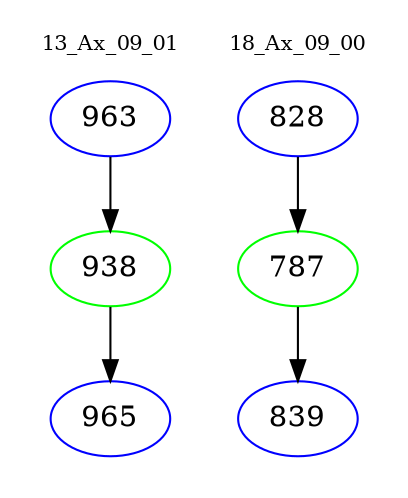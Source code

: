 digraph{
subgraph cluster_0 {
color = white
label = "13_Ax_09_01";
fontsize=10;
T0_963 [label="963", color="blue"]
T0_963 -> T0_938 [color="black"]
T0_938 [label="938", color="green"]
T0_938 -> T0_965 [color="black"]
T0_965 [label="965", color="blue"]
}
subgraph cluster_1 {
color = white
label = "18_Ax_09_00";
fontsize=10;
T1_828 [label="828", color="blue"]
T1_828 -> T1_787 [color="black"]
T1_787 [label="787", color="green"]
T1_787 -> T1_839 [color="black"]
T1_839 [label="839", color="blue"]
}
}
